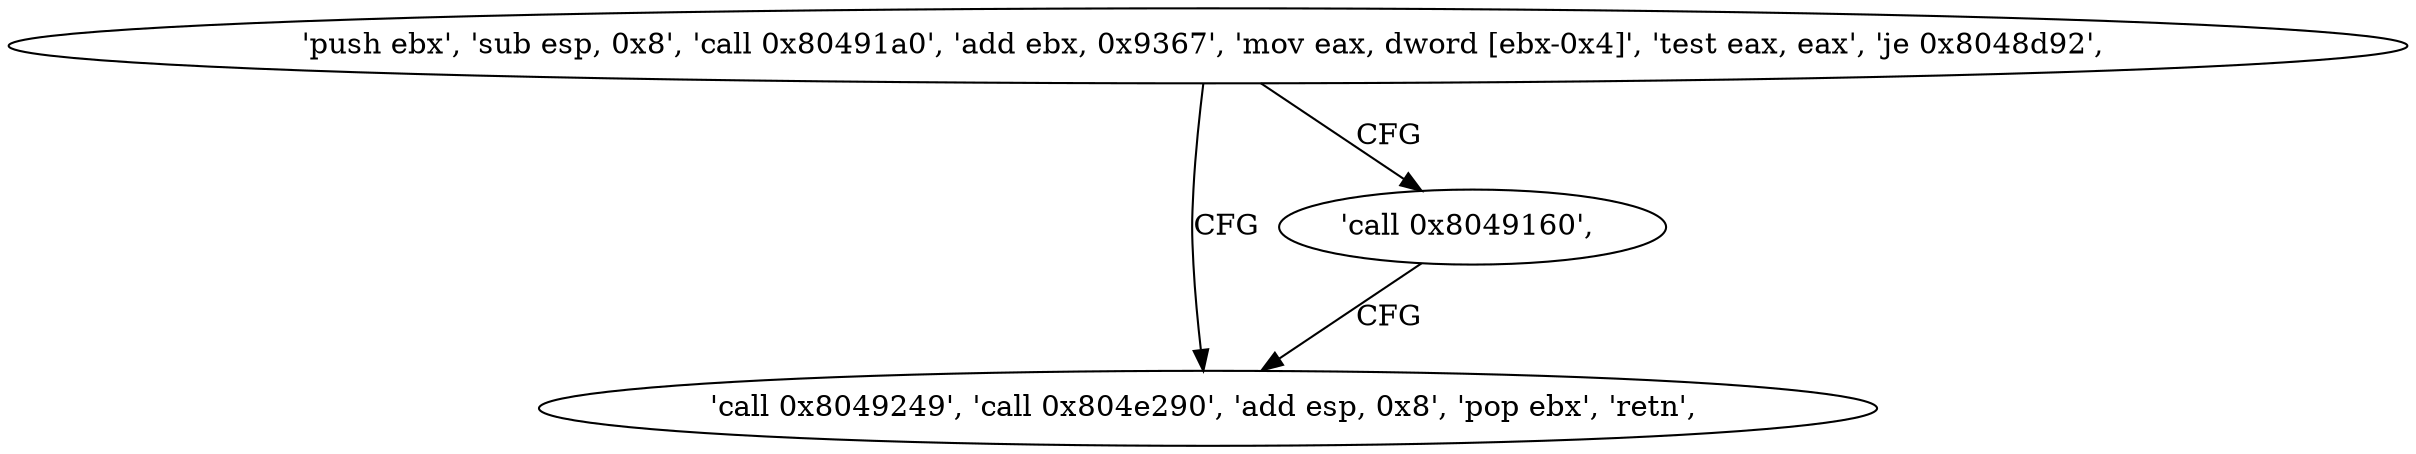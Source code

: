 digraph "func" {
"134516084" [label = "'push ebx', 'sub esp, 0x8', 'call 0x80491a0', 'add ebx, 0x9367', 'mov eax, dword [ebx-0x4]', 'test eax, eax', 'je 0x8048d92', " ]
"134516114" [label = "'call 0x8049249', 'call 0x804e290', 'add esp, 0x8', 'pop ebx', 'retn', " ]
"134516109" [label = "'call 0x8049160', " ]
"134516084" -> "134516114" [ label = "CFG" ]
"134516084" -> "134516109" [ label = "CFG" ]
"134516109" -> "134516114" [ label = "CFG" ]
}
